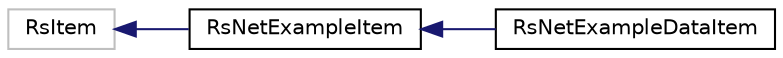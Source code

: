 digraph "Graphical Class Hierarchy"
{
  edge [fontname="Helvetica",fontsize="10",labelfontname="Helvetica",labelfontsize="10"];
  node [fontname="Helvetica",fontsize="10",shape=record];
  rankdir="LR";
  Node1 [label="RsItem",height=0.2,width=0.4,color="grey75", fillcolor="white", style="filled"];
  Node1 -> Node2 [dir="back",color="midnightblue",fontsize="10",style="solid",fontname="Helvetica"];
  Node2 [label="RsNetExampleItem",height=0.2,width=0.4,color="black", fillcolor="white", style="filled",URL="$classRsNetExampleItem.html"];
  Node2 -> Node3 [dir="back",color="midnightblue",fontsize="10",style="solid",fontname="Helvetica"];
  Node3 [label="RsNetExampleDataItem",height=0.2,width=0.4,color="black", fillcolor="white", style="filled",URL="$classRsNetExampleDataItem.html"];
}
